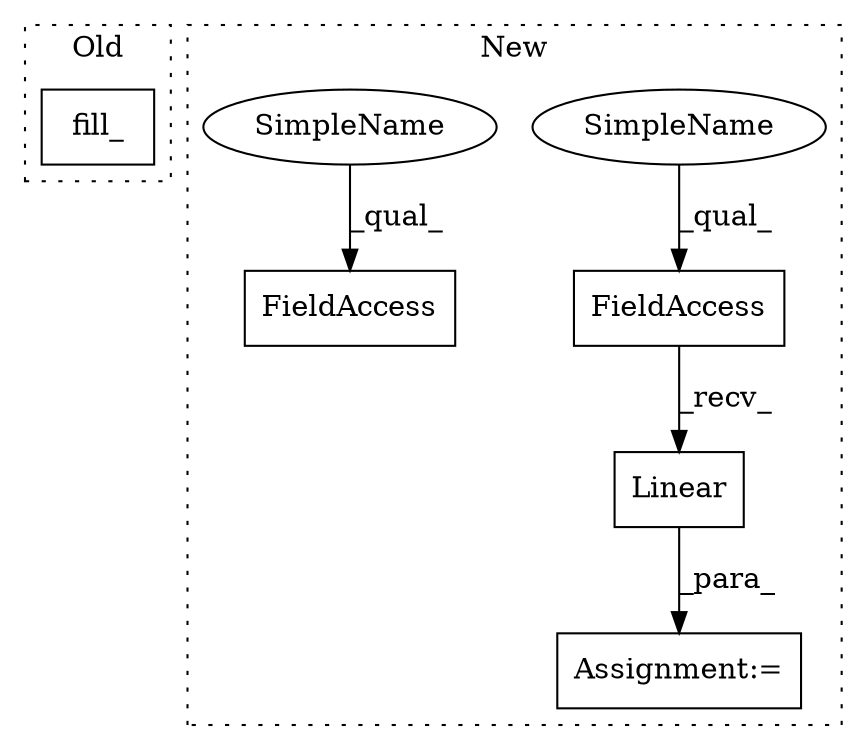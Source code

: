 digraph G {
subgraph cluster0 {
1 [label="fill_" a="32" s="2059,2075" l="6,1" shape="box"];
label = "Old";
style="dotted";
}
subgraph cluster1 {
2 [label="Linear" a="32" s="3763,3787" l="7,1" shape="box"];
3 [label="FieldAccess" a="22" s="3754" l="8" shape="box"];
4 [label="FieldAccess" a="22" s="3789" l="8" shape="box"];
5 [label="Assignment:=" a="7" s="3733" l="1" shape="box"];
6 [label="SimpleName" a="42" s="3754" l="5" shape="ellipse"];
7 [label="SimpleName" a="42" s="3789" l="5" shape="ellipse"];
label = "New";
style="dotted";
}
2 -> 5 [label="_para_"];
3 -> 2 [label="_recv_"];
6 -> 3 [label="_qual_"];
7 -> 4 [label="_qual_"];
}